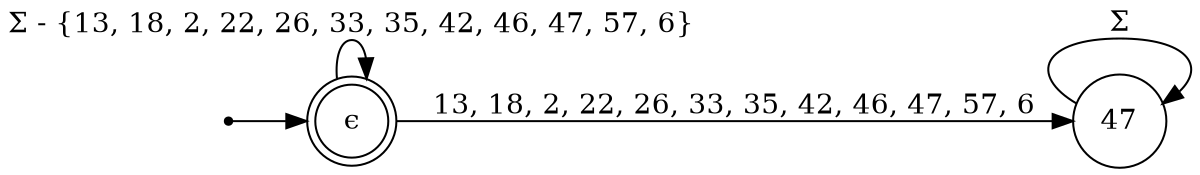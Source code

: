digraph "Dataset6-1Acc1" {
	rankdir=LR size="8,5"
	node [shape=doublecircle]
	"ϵ"
	node [shape=circle]
	"ϵ" -> "ϵ" [label="Σ - {13, 18, 2, 22, 26, 33, 35, 42, 46, 47, 57, 6}"]
	"ϵ" -> 47 [label="13, 18, 2, 22, 26, 33, 35, 42, 46, 47, 57, 6"]
	47 -> 47 [label="Σ"]
	node [shape=point]
	start
	start -> "ϵ"
}
